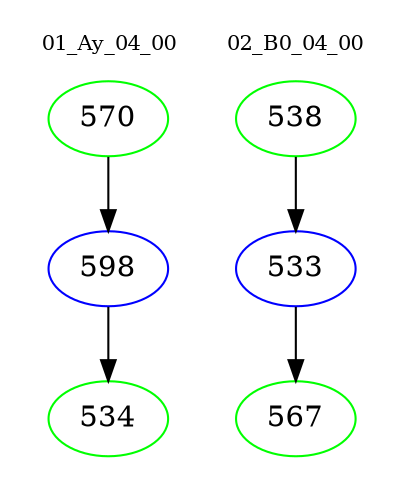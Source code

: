 digraph{
subgraph cluster_0 {
color = white
label = "01_Ay_04_00";
fontsize=10;
T0_570 [label="570", color="green"]
T0_570 -> T0_598 [color="black"]
T0_598 [label="598", color="blue"]
T0_598 -> T0_534 [color="black"]
T0_534 [label="534", color="green"]
}
subgraph cluster_1 {
color = white
label = "02_B0_04_00";
fontsize=10;
T1_538 [label="538", color="green"]
T1_538 -> T1_533 [color="black"]
T1_533 [label="533", color="blue"]
T1_533 -> T1_567 [color="black"]
T1_567 [label="567", color="green"]
}
}

